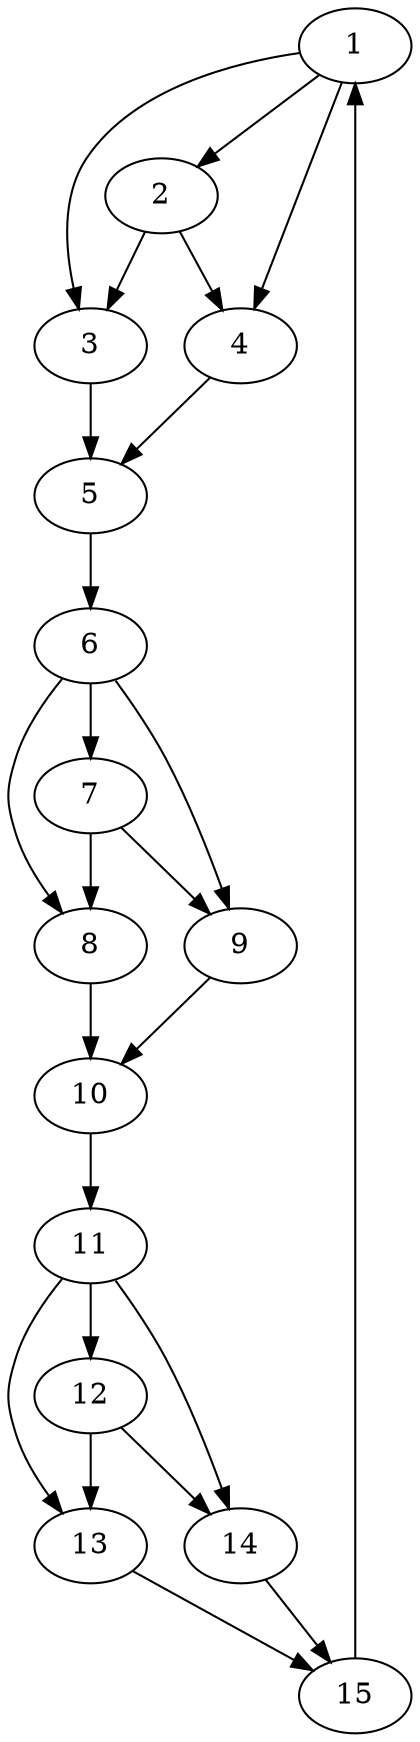 digraph Lummerland {
    1;
    2;
    3;
    4;
    5;
    6;
    7;
    8;
    9;
    10;
    11;
    12;
    13;
    14;
    15;
    5 -> 6 [village=Lummerland; name=CountyRoaaad; heightLimit=10; weight = 16; primaryType=countyRoad; secondaryType=none;];
    10 -> 11 [village=Lummerland; name=TakeMeHomeeee; heightLimit=2; weight = 39; primaryType=countyRoad; secondaryType=tunnel;];
    15 -> 1 [village=Lummerland; name=WestLummerland; heightLimit=10; weight = 29; primaryType=countyRoad; secondaryType=none;];

    1 -> 2 [village=Bonn; name=Sternstrasse; heightLimit=10; weight = 3; primaryType=sideStreet; secondaryType=none;];
    1 -> 3 [village=Bonn; name=Mondstrasse; heightLimit=2; weight = 1; primaryType=sideStreet; secondaryType=tunnel;];
    2 -> 3 [village=Bonn; name=Sonnenstrasse; heightLimit=8; weight = 6; primaryType=sideStreet; secondaryType=none;];
    2 -> 4 [village=Bonn; name=Milchstrasse; heightLimit=9; weight = 3; primaryType=mainStreet; secondaryType=none;];
    1 -> 4 [village=Bonn; name=Saturntrasse; heightLimit=8; weight = 7; primaryType=sideStreet; secondaryType=oneWayStreet;];
    4 -> 5 [village=Bonn; name=Marsstrasse; heightLimit=4; weight = 2; primaryType=mainStreet; secondaryType=oneWayStreet;];
    3 -> 5 [village=Bonn; name=Venusstrasse; heightLimit=12; weight = 9; primaryType=sideStreet; secondaryType=none;];

    6 -> 7 [village=Berlin; name=Sternstrasse; heightLimit=10; weight = 3; primaryType=sideStreet; secondaryType=none;];
    6 -> 8 [village=Berlin; name=Mondstrasse; heightLimit=2; weight = 1; primaryType=sideStreet; secondaryType=tunnel;];
    7 -> 8 [village=Berlin; name=Sonnenstrasse; heightLimit=8; weight = 6; primaryType=sideStreet; secondaryType=none;];
    7 -> 9 [village=Berlin; name=Milchstrasse; heightLimit=9; weight = 3; primaryType=mainStreet; secondaryType=none;];
    6 -> 9 [village=Berlin; name=Saturntrasse; heightLimit=8; weight = 7; primaryType=sideStreet; secondaryType=oneWayStreet;];
    9 -> 10 [village=Berlin; name=Marsstrasse; heightLimit=4; weight = 2; primaryType=mainStreet; secondaryType=oneWayStreet;];
    8 -> 10 [village=Berlin; name=Venusstrasse; heightLimit=12; weight = 9; primaryType=sideStreet; secondaryType=none;];

    11 -> 12 [village=Stuttgart; name=Sternstrasse; heightLimit=10; weight = 3; primaryType=sideStreet; secondaryType=none;];
    11 -> 13 [village=Stuttgart; name=Mondstrasse; heightLimit=2; weight = 1; primaryType=sideStreet; secondaryType=tunnel;];
    12 -> 13 [village=Stuttgart; name=Sonnenstrasse; heightLimit=8; weight = 6; primaryType=sideStreet; secondaryType=none;];
    12 -> 14 [village=Stuttgart; name=Milchstrasse; heightLimit=9; weight = 3; primaryType=mainStreet; secondaryType=none;];
    11 -> 14 [village=Stuttgart; name=Saturntrasse; heightLimit=8; weight = 7; primaryType=sideStreet; secondaryType=oneWayStreet;];
    14 -> 15 [village=Stuttgart; name=Marsstrasse; heightLimit=4; weight = 2; primaryType=mainStreet; secondaryType=oneWayStreet;];
    13 -> 15 [village=Stuttgart; name=Venusstrasse; heightLimit=12; weight = 9; primaryType=sideStreet; secondaryType=none;];
}